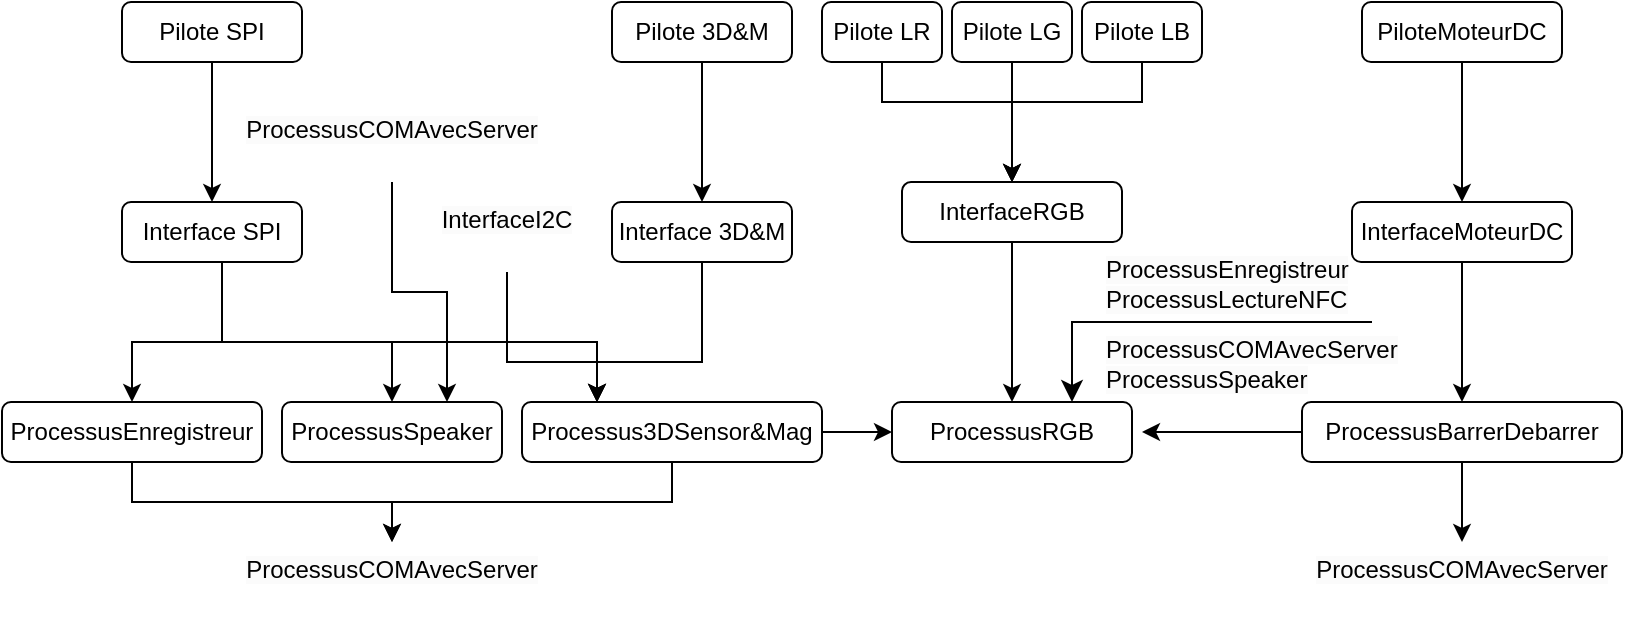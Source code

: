 <mxfile version="21.1.4" type="device">
  <diagram name="Page-1" id="fOWAgNkVk0fnSY1xUM_Z">
    <mxGraphModel dx="2474" dy="805" grid="1" gridSize="10" guides="1" tooltips="1" connect="1" arrows="1" fold="1" page="1" pageScale="1" pageWidth="827" pageHeight="1169" math="0" shadow="0">
      <root>
        <mxCell id="0" />
        <mxCell id="1" parent="0" />
        <mxCell id="mHJllfPnjOfQcpnpI9sL-53" value="" style="edgeStyle=orthogonalEdgeStyle;rounded=0;orthogonalLoop=1;jettySize=auto;html=1;" parent="1" source="mHJllfPnjOfQcpnpI9sL-4" target="mHJllfPnjOfQcpnpI9sL-52" edge="1">
          <mxGeometry relative="1" as="geometry" />
        </mxCell>
        <mxCell id="mHJllfPnjOfQcpnpI9sL-59" style="edgeStyle=orthogonalEdgeStyle;rounded=0;orthogonalLoop=1;jettySize=auto;html=1;entryX=0;entryY=0.5;entryDx=0;entryDy=0;" parent="1" source="mHJllfPnjOfQcpnpI9sL-4" target="mHJllfPnjOfQcpnpI9sL-56" edge="1">
          <mxGeometry relative="1" as="geometry" />
        </mxCell>
        <mxCell id="mHJllfPnjOfQcpnpI9sL-4" value="Processus3DSensor&amp;amp;Mag" style="rounded=1;whiteSpace=wrap;html=1;" parent="1" vertex="1">
          <mxGeometry y="370" width="150" height="30" as="geometry" />
        </mxCell>
        <mxCell id="mHJllfPnjOfQcpnpI9sL-24" value="" style="edgeStyle=orthogonalEdgeStyle;rounded=0;orthogonalLoop=1;jettySize=auto;html=1;" parent="1" source="mHJllfPnjOfQcpnpI9sL-25" target="mHJllfPnjOfQcpnpI9sL-27" edge="1">
          <mxGeometry relative="1" as="geometry" />
        </mxCell>
        <mxCell id="mHJllfPnjOfQcpnpI9sL-25" value="PiloteMoteurDC" style="rounded=1;whiteSpace=wrap;html=1;" parent="1" vertex="1">
          <mxGeometry x="420" y="170" width="100" height="30" as="geometry" />
        </mxCell>
        <mxCell id="mHJllfPnjOfQcpnpI9sL-26" value="" style="edgeStyle=orthogonalEdgeStyle;rounded=0;orthogonalLoop=1;jettySize=auto;html=1;" parent="1" source="mHJllfPnjOfQcpnpI9sL-27" target="mHJllfPnjOfQcpnpI9sL-28" edge="1">
          <mxGeometry relative="1" as="geometry" />
        </mxCell>
        <mxCell id="mHJllfPnjOfQcpnpI9sL-27" value="InterfaceMoteurDC" style="rounded=1;whiteSpace=wrap;html=1;" parent="1" vertex="1">
          <mxGeometry x="415" y="270" width="110" height="30" as="geometry" />
        </mxCell>
        <mxCell id="mHJllfPnjOfQcpnpI9sL-55" value="" style="edgeStyle=orthogonalEdgeStyle;rounded=0;orthogonalLoop=1;jettySize=auto;html=1;" parent="1" source="mHJllfPnjOfQcpnpI9sL-28" target="mHJllfPnjOfQcpnpI9sL-54" edge="1">
          <mxGeometry relative="1" as="geometry" />
        </mxCell>
        <mxCell id="mHJllfPnjOfQcpnpI9sL-58" style="edgeStyle=orthogonalEdgeStyle;rounded=0;orthogonalLoop=1;jettySize=auto;html=1;" parent="1" source="mHJllfPnjOfQcpnpI9sL-28" edge="1">
          <mxGeometry relative="1" as="geometry">
            <mxPoint x="310" y="385" as="targetPoint" />
          </mxGeometry>
        </mxCell>
        <mxCell id="mHJllfPnjOfQcpnpI9sL-28" value="ProcessusBarrerDebarrer" style="rounded=1;whiteSpace=wrap;html=1;" parent="1" vertex="1">
          <mxGeometry x="390" y="370" width="160" height="30" as="geometry" />
        </mxCell>
        <mxCell id="mHJllfPnjOfQcpnpI9sL-67" style="edgeStyle=orthogonalEdgeStyle;rounded=0;orthogonalLoop=1;jettySize=auto;html=1;entryX=0.25;entryY=0;entryDx=0;entryDy=0;" parent="1" source="mHJllfPnjOfQcpnpI9sL-29" target="mHJllfPnjOfQcpnpI9sL-4" edge="1">
          <mxGeometry relative="1" as="geometry">
            <Array as="points">
              <mxPoint x="-7" y="350" />
              <mxPoint x="38" y="350" />
            </Array>
          </mxGeometry>
        </mxCell>
        <mxCell id="mHJllfPnjOfQcpnpI9sL-29" value="&lt;span style=&quot;color: rgb(0, 0, 0); font-family: Helvetica; font-size: 12px; font-style: normal; font-variant-ligatures: normal; font-variant-caps: normal; font-weight: 400; letter-spacing: normal; orphans: 2; text-indent: 0px; text-transform: none; widows: 2; word-spacing: 0px; -webkit-text-stroke-width: 0px; background-color: rgb(251, 251, 251); text-decoration-thickness: initial; text-decoration-style: initial; text-decoration-color: initial; float: none; display: inline !important;&quot;&gt;InterfaceI2C&lt;/span&gt;" style="text;whiteSpace=wrap;html=1;align=center;" parent="1" vertex="1">
          <mxGeometry x="-45" y="265" width="75" height="40" as="geometry" />
        </mxCell>
        <mxCell id="mHJllfPnjOfQcpnpI9sL-34" value="" style="edgeStyle=orthogonalEdgeStyle;rounded=0;orthogonalLoop=1;jettySize=auto;html=1;" parent="1" source="mHJllfPnjOfQcpnpI9sL-31" target="mHJllfPnjOfQcpnpI9sL-33" edge="1">
          <mxGeometry relative="1" as="geometry" />
        </mxCell>
        <mxCell id="mHJllfPnjOfQcpnpI9sL-31" value="Pilote 3D&amp;amp;M" style="rounded=1;whiteSpace=wrap;html=1;" parent="1" vertex="1">
          <mxGeometry x="45" y="170" width="90" height="30" as="geometry" />
        </mxCell>
        <mxCell id="mHJllfPnjOfQcpnpI9sL-70" style="edgeStyle=orthogonalEdgeStyle;rounded=0;orthogonalLoop=1;jettySize=auto;html=1;entryX=0.25;entryY=0;entryDx=0;entryDy=0;" parent="1" source="mHJllfPnjOfQcpnpI9sL-33" target="mHJllfPnjOfQcpnpI9sL-4" edge="1">
          <mxGeometry relative="1" as="geometry">
            <Array as="points">
              <mxPoint x="90" y="350" />
              <mxPoint x="38" y="350" />
            </Array>
          </mxGeometry>
        </mxCell>
        <mxCell id="mHJllfPnjOfQcpnpI9sL-33" value="Interface 3D&amp;amp;M" style="rounded=1;whiteSpace=wrap;html=1;" parent="1" vertex="1">
          <mxGeometry x="45" y="270" width="90" height="30" as="geometry" />
        </mxCell>
        <mxCell id="mHJllfPnjOfQcpnpI9sL-36" value="" style="edgeStyle=orthogonalEdgeStyle;rounded=0;orthogonalLoop=1;jettySize=auto;html=1;" parent="1" source="mHJllfPnjOfQcpnpI9sL-37" target="mHJllfPnjOfQcpnpI9sL-38" edge="1">
          <mxGeometry relative="1" as="geometry" />
        </mxCell>
        <mxCell id="mHJllfPnjOfQcpnpI9sL-37" value="Pilote SPI" style="rounded=1;whiteSpace=wrap;html=1;" parent="1" vertex="1">
          <mxGeometry x="-200" y="170" width="90" height="30" as="geometry" />
        </mxCell>
        <mxCell id="mHJllfPnjOfQcpnpI9sL-71" style="edgeStyle=orthogonalEdgeStyle;rounded=0;orthogonalLoop=1;jettySize=auto;html=1;entryX=0.25;entryY=0;entryDx=0;entryDy=0;" parent="1" source="mHJllfPnjOfQcpnpI9sL-38" target="mHJllfPnjOfQcpnpI9sL-4" edge="1">
          <mxGeometry relative="1" as="geometry">
            <Array as="points">
              <mxPoint x="-150" y="340" />
              <mxPoint x="38" y="340" />
            </Array>
          </mxGeometry>
        </mxCell>
        <mxCell id="mHJllfPnjOfQcpnpI9sL-72" style="edgeStyle=orthogonalEdgeStyle;rounded=0;orthogonalLoop=1;jettySize=auto;html=1;entryX=0.5;entryY=0;entryDx=0;entryDy=0;" parent="1" source="mHJllfPnjOfQcpnpI9sL-38" target="mHJllfPnjOfQcpnpI9sL-68" edge="1">
          <mxGeometry relative="1" as="geometry">
            <Array as="points">
              <mxPoint x="-150" y="340" />
              <mxPoint x="-65" y="340" />
            </Array>
          </mxGeometry>
        </mxCell>
        <mxCell id="mHJllfPnjOfQcpnpI9sL-74" style="edgeStyle=orthogonalEdgeStyle;rounded=0;orthogonalLoop=1;jettySize=auto;html=1;entryX=0.5;entryY=0;entryDx=0;entryDy=0;" parent="1" source="mHJllfPnjOfQcpnpI9sL-38" target="mHJllfPnjOfQcpnpI9sL-73" edge="1">
          <mxGeometry relative="1" as="geometry">
            <Array as="points">
              <mxPoint x="-150" y="340" />
              <mxPoint x="-195" y="340" />
            </Array>
          </mxGeometry>
        </mxCell>
        <mxCell id="mHJllfPnjOfQcpnpI9sL-38" value="Interface SPI" style="rounded=1;whiteSpace=wrap;html=1;" parent="1" vertex="1">
          <mxGeometry x="-200" y="270" width="90" height="30" as="geometry" />
        </mxCell>
        <mxCell id="mHJllfPnjOfQcpnpI9sL-49" style="edgeStyle=orthogonalEdgeStyle;rounded=0;orthogonalLoop=1;jettySize=auto;html=1;entryX=0.5;entryY=0;entryDx=0;entryDy=0;" parent="1" source="mHJllfPnjOfQcpnpI9sL-44" target="mHJllfPnjOfQcpnpI9sL-47" edge="1">
          <mxGeometry relative="1" as="geometry">
            <Array as="points">
              <mxPoint x="180" y="220.02" />
              <mxPoint x="245" y="220.02" />
            </Array>
          </mxGeometry>
        </mxCell>
        <mxCell id="mHJllfPnjOfQcpnpI9sL-44" value="Pilote LR" style="rounded=1;whiteSpace=wrap;html=1;" parent="1" vertex="1">
          <mxGeometry x="150" y="170" width="60" height="30" as="geometry" />
        </mxCell>
        <mxCell id="mHJllfPnjOfQcpnpI9sL-50" value="" style="edgeStyle=orthogonalEdgeStyle;rounded=0;orthogonalLoop=1;jettySize=auto;html=1;" parent="1" source="mHJllfPnjOfQcpnpI9sL-45" target="mHJllfPnjOfQcpnpI9sL-47" edge="1">
          <mxGeometry relative="1" as="geometry" />
        </mxCell>
        <mxCell id="mHJllfPnjOfQcpnpI9sL-45" value="Pilote LG" style="rounded=1;whiteSpace=wrap;html=1;" parent="1" vertex="1">
          <mxGeometry x="215" y="170" width="60" height="30" as="geometry" />
        </mxCell>
        <mxCell id="mHJllfPnjOfQcpnpI9sL-51" value="" style="edgeStyle=orthogonalEdgeStyle;rounded=0;orthogonalLoop=1;jettySize=auto;html=1;" parent="1" source="mHJllfPnjOfQcpnpI9sL-46" target="mHJllfPnjOfQcpnpI9sL-47" edge="1">
          <mxGeometry relative="1" as="geometry">
            <Array as="points">
              <mxPoint x="310" y="220.02" />
              <mxPoint x="245" y="220.02" />
            </Array>
          </mxGeometry>
        </mxCell>
        <mxCell id="mHJllfPnjOfQcpnpI9sL-46" value="Pilote LB" style="rounded=1;whiteSpace=wrap;html=1;" parent="1" vertex="1">
          <mxGeometry x="280" y="170" width="60" height="30" as="geometry" />
        </mxCell>
        <mxCell id="mHJllfPnjOfQcpnpI9sL-57" value="" style="edgeStyle=orthogonalEdgeStyle;rounded=0;orthogonalLoop=1;jettySize=auto;html=1;" parent="1" source="mHJllfPnjOfQcpnpI9sL-47" target="mHJllfPnjOfQcpnpI9sL-56" edge="1">
          <mxGeometry relative="1" as="geometry" />
        </mxCell>
        <mxCell id="mHJllfPnjOfQcpnpI9sL-47" value="InterfaceRGB" style="rounded=1;whiteSpace=wrap;html=1;" parent="1" vertex="1">
          <mxGeometry x="190" y="260.02" width="110" height="30" as="geometry" />
        </mxCell>
        <mxCell id="mHJllfPnjOfQcpnpI9sL-52" value="&lt;span style=&quot;color: rgb(0, 0, 0); font-family: Helvetica; font-size: 12px; font-style: normal; font-variant-ligatures: normal; font-variant-caps: normal; font-weight: 400; letter-spacing: normal; orphans: 2; text-indent: 0px; text-transform: none; widows: 2; word-spacing: 0px; -webkit-text-stroke-width: 0px; background-color: rgb(251, 251, 251); text-decoration-thickness: initial; text-decoration-style: initial; text-decoration-color: initial; float: none; display: inline !important;&quot;&gt;ProcessusCOMAvecServer&lt;/span&gt;" style="text;whiteSpace=wrap;html=1;align=center;" parent="1" vertex="1">
          <mxGeometry x="-155" y="440" width="180" height="40" as="geometry" />
        </mxCell>
        <mxCell id="mHJllfPnjOfQcpnpI9sL-54" value="&lt;span style=&quot;color: rgb(0, 0, 0); font-family: Helvetica; font-size: 12px; font-style: normal; font-variant-ligatures: normal; font-variant-caps: normal; font-weight: 400; letter-spacing: normal; orphans: 2; text-indent: 0px; text-transform: none; widows: 2; word-spacing: 0px; -webkit-text-stroke-width: 0px; background-color: rgb(251, 251, 251); text-decoration-thickness: initial; text-decoration-style: initial; text-decoration-color: initial; float: none; display: inline !important;&quot;&gt;ProcessusCOMAvecServer&lt;/span&gt;" style="text;whiteSpace=wrap;html=1;align=center;" parent="1" vertex="1">
          <mxGeometry x="380" y="440" width="180" height="40" as="geometry" />
        </mxCell>
        <mxCell id="mHJllfPnjOfQcpnpI9sL-56" value="ProcessusRGB" style="whiteSpace=wrap;html=1;rounded=1;" parent="1" vertex="1">
          <mxGeometry x="185" y="370" width="120" height="30" as="geometry" />
        </mxCell>
        <mxCell id="mHJllfPnjOfQcpnpI9sL-60" value="" style="edgeStyle=segmentEdgeStyle;endArrow=classic;html=1;curved=0;rounded=0;endSize=8;startSize=8;sourcePerimeterSpacing=0;targetPerimeterSpacing=0;entryX=0.75;entryY=0;entryDx=0;entryDy=0;exitX=0.75;exitY=0;exitDx=0;exitDy=0;" parent="1" source="mHJllfPnjOfQcpnpI9sL-62" target="mHJllfPnjOfQcpnpI9sL-56" edge="1">
          <mxGeometry width="100" relative="1" as="geometry">
            <mxPoint x="330" y="330" as="sourcePoint" />
            <mxPoint x="380" y="350" as="targetPoint" />
            <Array as="points">
              <mxPoint x="275" y="330" />
            </Array>
          </mxGeometry>
        </mxCell>
        <mxCell id="mHJllfPnjOfQcpnpI9sL-61" value="&lt;span style=&quot;color: rgb(0, 0, 0); font-family: Helvetica; font-size: 12px; font-style: normal; font-variant-ligatures: normal; font-variant-caps: normal; font-weight: 400; letter-spacing: normal; orphans: 2; text-align: center; text-indent: 0px; text-transform: none; widows: 2; word-spacing: 0px; -webkit-text-stroke-width: 0px; background-color: rgb(251, 251, 251); text-decoration-thickness: initial; text-decoration-style: initial; text-decoration-color: initial; float: none; display: inline !important;&quot;&gt;ProcessusLectureNFC&lt;/span&gt;" style="text;whiteSpace=wrap;html=1;" parent="1" vertex="1">
          <mxGeometry x="290" y="305" width="150" height="40" as="geometry" />
        </mxCell>
        <mxCell id="mHJllfPnjOfQcpnpI9sL-62" value="&lt;span style=&quot;color: rgb(0, 0, 0); font-family: Helvetica; font-size: 12px; font-style: normal; font-variant-ligatures: normal; font-variant-caps: normal; font-weight: 400; letter-spacing: normal; orphans: 2; text-align: center; text-indent: 0px; text-transform: none; widows: 2; word-spacing: 0px; -webkit-text-stroke-width: 0px; background-color: rgb(251, 251, 251); text-decoration-thickness: initial; text-decoration-style: initial; text-decoration-color: initial; float: none; display: inline !important;&quot;&gt;ProcessusCOMAvecServer&lt;/span&gt;" style="text;whiteSpace=wrap;html=1;" parent="1" vertex="1">
          <mxGeometry x="290" y="330" width="180" height="40" as="geometry" />
        </mxCell>
        <mxCell id="mHJllfPnjOfQcpnpI9sL-63" value="&lt;span style=&quot;color: rgb(0, 0, 0); font-family: Helvetica; font-size: 12px; font-style: normal; font-variant-ligatures: normal; font-variant-caps: normal; font-weight: 400; letter-spacing: normal; orphans: 2; text-align: center; text-indent: 0px; text-transform: none; widows: 2; word-spacing: 0px; -webkit-text-stroke-width: 0px; background-color: rgb(251, 251, 251); text-decoration-thickness: initial; text-decoration-style: initial; text-decoration-color: initial; float: none; display: inline !important;&quot;&gt;ProcessusEnregistreur&lt;/span&gt;" style="text;whiteSpace=wrap;html=1;" parent="1" vertex="1">
          <mxGeometry x="290" y="290.02" width="150" height="40" as="geometry" />
        </mxCell>
        <mxCell id="mHJllfPnjOfQcpnpI9sL-64" value="&lt;span style=&quot;color: rgb(0, 0, 0); font-family: Helvetica; font-size: 12px; font-style: normal; font-variant-ligatures: normal; font-variant-caps: normal; font-weight: 400; letter-spacing: normal; orphans: 2; text-align: center; text-indent: 0px; text-transform: none; widows: 2; word-spacing: 0px; -webkit-text-stroke-width: 0px; background-color: rgb(251, 251, 251); text-decoration-thickness: initial; text-decoration-style: initial; text-decoration-color: initial; float: none; display: inline !important;&quot;&gt;ProcessusSpeaker&lt;/span&gt;" style="text;whiteSpace=wrap;html=1;" parent="1" vertex="1">
          <mxGeometry x="290" y="345" width="150" height="40" as="geometry" />
        </mxCell>
        <mxCell id="mHJllfPnjOfQcpnpI9sL-68" value="ProcessusSpeaker" style="rounded=1;whiteSpace=wrap;html=1;" parent="1" vertex="1">
          <mxGeometry x="-120" y="370" width="110" height="30" as="geometry" />
        </mxCell>
        <mxCell id="mHJllfPnjOfQcpnpI9sL-78" style="edgeStyle=orthogonalEdgeStyle;rounded=0;orthogonalLoop=1;jettySize=auto;html=1;entryX=0.5;entryY=0;entryDx=0;entryDy=0;" parent="1" source="mHJllfPnjOfQcpnpI9sL-73" target="mHJllfPnjOfQcpnpI9sL-52" edge="1">
          <mxGeometry relative="1" as="geometry" />
        </mxCell>
        <mxCell id="mHJllfPnjOfQcpnpI9sL-73" value="ProcessusEnregistreur" style="rounded=1;whiteSpace=wrap;html=1;" parent="1" vertex="1">
          <mxGeometry x="-260" y="370" width="130" height="30" as="geometry" />
        </mxCell>
        <mxCell id="mHJllfPnjOfQcpnpI9sL-80" style="edgeStyle=orthogonalEdgeStyle;rounded=0;orthogonalLoop=1;jettySize=auto;html=1;entryX=0.75;entryY=0;entryDx=0;entryDy=0;" parent="1" source="mHJllfPnjOfQcpnpI9sL-79" target="mHJllfPnjOfQcpnpI9sL-68" edge="1">
          <mxGeometry relative="1" as="geometry" />
        </mxCell>
        <mxCell id="mHJllfPnjOfQcpnpI9sL-79" value="&lt;span style=&quot;color: rgb(0, 0, 0); font-family: Helvetica; font-size: 12px; font-style: normal; font-variant-ligatures: normal; font-variant-caps: normal; font-weight: 400; letter-spacing: normal; orphans: 2; text-indent: 0px; text-transform: none; widows: 2; word-spacing: 0px; -webkit-text-stroke-width: 0px; background-color: rgb(251, 251, 251); text-decoration-thickness: initial; text-decoration-style: initial; text-decoration-color: initial; float: none; display: inline !important;&quot;&gt;ProcessusCOMAvecServer&lt;/span&gt;" style="text;whiteSpace=wrap;html=1;align=center;" parent="1" vertex="1">
          <mxGeometry x="-140" y="220" width="150" height="40" as="geometry" />
        </mxCell>
      </root>
    </mxGraphModel>
  </diagram>
</mxfile>
